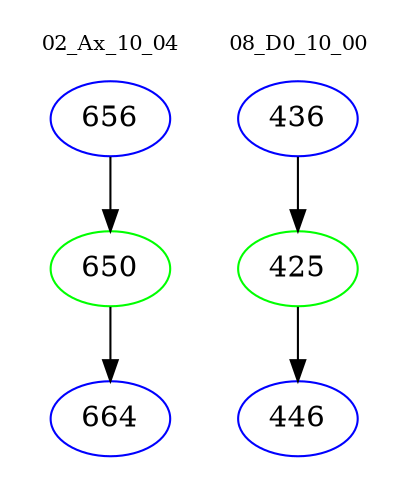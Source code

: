 digraph{
subgraph cluster_0 {
color = white
label = "02_Ax_10_04";
fontsize=10;
T0_656 [label="656", color="blue"]
T0_656 -> T0_650 [color="black"]
T0_650 [label="650", color="green"]
T0_650 -> T0_664 [color="black"]
T0_664 [label="664", color="blue"]
}
subgraph cluster_1 {
color = white
label = "08_D0_10_00";
fontsize=10;
T1_436 [label="436", color="blue"]
T1_436 -> T1_425 [color="black"]
T1_425 [label="425", color="green"]
T1_425 -> T1_446 [color="black"]
T1_446 [label="446", color="blue"]
}
}

